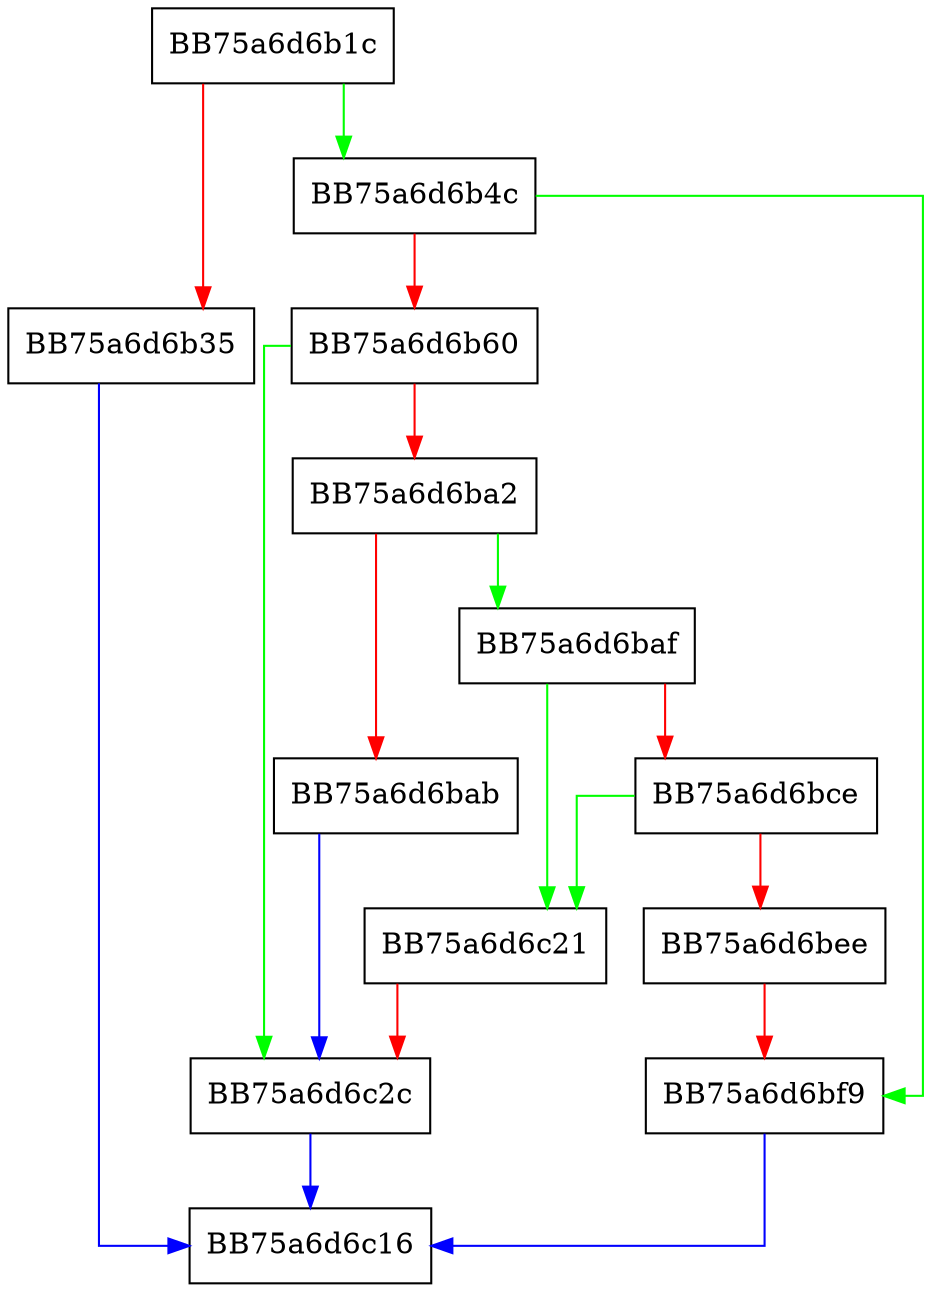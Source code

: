 digraph write {
  node [shape="box"];
  graph [splines=ortho];
  BB75a6d6b1c -> BB75a6d6b4c [color="green"];
  BB75a6d6b1c -> BB75a6d6b35 [color="red"];
  BB75a6d6b35 -> BB75a6d6c16 [color="blue"];
  BB75a6d6b4c -> BB75a6d6bf9 [color="green"];
  BB75a6d6b4c -> BB75a6d6b60 [color="red"];
  BB75a6d6b60 -> BB75a6d6c2c [color="green"];
  BB75a6d6b60 -> BB75a6d6ba2 [color="red"];
  BB75a6d6ba2 -> BB75a6d6baf [color="green"];
  BB75a6d6ba2 -> BB75a6d6bab [color="red"];
  BB75a6d6bab -> BB75a6d6c2c [color="blue"];
  BB75a6d6baf -> BB75a6d6c21 [color="green"];
  BB75a6d6baf -> BB75a6d6bce [color="red"];
  BB75a6d6bce -> BB75a6d6c21 [color="green"];
  BB75a6d6bce -> BB75a6d6bee [color="red"];
  BB75a6d6bee -> BB75a6d6bf9 [color="red"];
  BB75a6d6bf9 -> BB75a6d6c16 [color="blue"];
  BB75a6d6c21 -> BB75a6d6c2c [color="red"];
  BB75a6d6c2c -> BB75a6d6c16 [color="blue"];
}